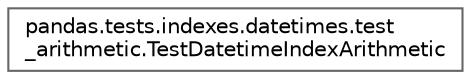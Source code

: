 digraph "Graphical Class Hierarchy"
{
 // LATEX_PDF_SIZE
  bgcolor="transparent";
  edge [fontname=Helvetica,fontsize=10,labelfontname=Helvetica,labelfontsize=10];
  node [fontname=Helvetica,fontsize=10,shape=box,height=0.2,width=0.4];
  rankdir="LR";
  Node0 [id="Node000000",label="pandas.tests.indexes.datetimes.test\l_arithmetic.TestDatetimeIndexArithmetic",height=0.2,width=0.4,color="grey40", fillcolor="white", style="filled",URL="$d5/d7c/classpandas_1_1tests_1_1indexes_1_1datetimes_1_1test__arithmetic_1_1TestDatetimeIndexArithmetic.html",tooltip=" "];
}
